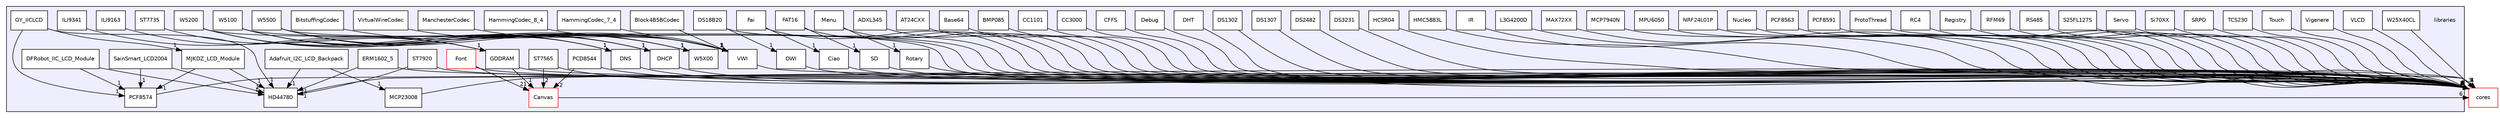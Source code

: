 digraph "libraries" {
  compound=true
  node [ fontsize="10", fontname="Helvetica"];
  edge [ labelfontsize="10", labelfontname="Helvetica"];
  subgraph clusterdir_bc0718b08fb2015b8e59c47b2805f60c {
    graph [ bgcolor="#eeeeff", pencolor="black", label="" URL="dir_bc0718b08fb2015b8e59c47b2805f60c.html"];
    dir_bc0718b08fb2015b8e59c47b2805f60c [shape=plaintext label="libraries"];
    dir_22c7ae56a5fde9499bb58f2bf6d305a8 [shape=box label="Adafruit_I2C_LCD_Backpack" color="black" fillcolor="white" style="filled" URL="dir_22c7ae56a5fde9499bb58f2bf6d305a8.html"];
    dir_1b8d0e8c6192512a4c09a7f0d613ddc9 [shape=box label="ADXL345" color="black" fillcolor="white" style="filled" URL="dir_1b8d0e8c6192512a4c09a7f0d613ddc9.html"];
    dir_24c8b610ca2a0486931c8adf19abe914 [shape=box label="AT24CXX" color="black" fillcolor="white" style="filled" URL="dir_24c8b610ca2a0486931c8adf19abe914.html"];
    dir_7d191186f54865dbc1d40abb4a50f1b3 [shape=box label="Base64" color="black" fillcolor="white" style="filled" URL="dir_7d191186f54865dbc1d40abb4a50f1b3.html"];
    dir_5c687fc06b480f75c023e66f40443ed8 [shape=box label="BitstuffingCodec" color="black" fillcolor="white" style="filled" URL="dir_5c687fc06b480f75c023e66f40443ed8.html"];
    dir_3e9321a32142363981dc876eb0205856 [shape=box label="Block4B5BCodec" color="black" fillcolor="white" style="filled" URL="dir_3e9321a32142363981dc876eb0205856.html"];
    dir_ea6f196b8abfeaefd27d5a80096ecac5 [shape=box label="BMP085" color="black" fillcolor="white" style="filled" URL="dir_ea6f196b8abfeaefd27d5a80096ecac5.html"];
    dir_356af1d24bd31439031a6e788a46a189 [shape=box label="Canvas" color="red" fillcolor="white" style="filled" URL="dir_356af1d24bd31439031a6e788a46a189.html"];
    dir_a89e8e2eac0429ae6b0d3b8bc108c604 [shape=box label="CC1101" color="black" fillcolor="white" style="filled" URL="dir_a89e8e2eac0429ae6b0d3b8bc108c604.html"];
    dir_2a4e5093491b0b5df00f2e3c15939ad7 [shape=box label="CC3000" color="black" fillcolor="white" style="filled" URL="dir_2a4e5093491b0b5df00f2e3c15939ad7.html"];
    dir_c9dda0c745a04b53caa987d311019a4c [shape=box label="CFFS" color="black" fillcolor="white" style="filled" URL="dir_c9dda0c745a04b53caa987d311019a4c.html"];
    dir_d1418199bb31d0b3bcf1eef4124f0b97 [shape=box label="Ciao" color="black" fillcolor="white" style="filled" URL="dir_d1418199bb31d0b3bcf1eef4124f0b97.html"];
    dir_f1bc4331a1475317a0fe431b85cca6ea [shape=box label="Debug" color="black" fillcolor="white" style="filled" URL="dir_f1bc4331a1475317a0fe431b85cca6ea.html"];
    dir_31884a38dfbfe0a7c060126e0511adb6 [shape=box label="DFRobot_IIC_LCD_Module" color="black" fillcolor="white" style="filled" URL="dir_31884a38dfbfe0a7c060126e0511adb6.html"];
    dir_37ccd3b3b1f27f00b84fa6cf616d3e34 [shape=box label="DHCP" color="black" fillcolor="white" style="filled" URL="dir_37ccd3b3b1f27f00b84fa6cf616d3e34.html"];
    dir_2930a03b1714092b46ad7b07edcd9dc4 [shape=box label="DHT" color="black" fillcolor="white" style="filled" URL="dir_2930a03b1714092b46ad7b07edcd9dc4.html"];
    dir_b30ec599f796143ce095a1e96c26492b [shape=box label="DNS" color="black" fillcolor="white" style="filled" URL="dir_b30ec599f796143ce095a1e96c26492b.html"];
    dir_4e298c0b9ce123f7ea33140a77fbcf92 [shape=box label="DS1302" color="black" fillcolor="white" style="filled" URL="dir_4e298c0b9ce123f7ea33140a77fbcf92.html"];
    dir_c4fd524ebae3a8efac0ac5db145aed0d [shape=box label="DS1307" color="black" fillcolor="white" style="filled" URL="dir_c4fd524ebae3a8efac0ac5db145aed0d.html"];
    dir_be392c0c52e90ee888486a5bbf654296 [shape=box label="DS18B20" color="black" fillcolor="white" style="filled" URL="dir_be392c0c52e90ee888486a5bbf654296.html"];
    dir_0cfaaf549bf9c3cbb00c7ecdf1234c0e [shape=box label="DS2482" color="black" fillcolor="white" style="filled" URL="dir_0cfaaf549bf9c3cbb00c7ecdf1234c0e.html"];
    dir_ee2837d835686379080312b8e45f0758 [shape=box label="DS3231" color="black" fillcolor="white" style="filled" URL="dir_ee2837d835686379080312b8e45f0758.html"];
    dir_5b458f85882fd17a64946fee7abe8202 [shape=box label="ERM1602_5" color="black" fillcolor="white" style="filled" URL="dir_5b458f85882fd17a64946fee7abe8202.html"];
    dir_857aa36fcfc8453ebdb6b23dd5b6262f [shape=box label="Fai" color="black" fillcolor="white" style="filled" URL="dir_857aa36fcfc8453ebdb6b23dd5b6262f.html"];
    dir_22cd63b83a3ac909b50f3e776e4d8f1f [shape=box label="FAT16" color="black" fillcolor="white" style="filled" URL="dir_22cd63b83a3ac909b50f3e776e4d8f1f.html"];
    dir_051abf41f53b65dfcdcf99b0a815bef8 [shape=box label="Font" color="red" fillcolor="white" style="filled" URL="dir_051abf41f53b65dfcdcf99b0a815bef8.html"];
    dir_9f1ae1ba96febc7ded94085fe35720dd [shape=box label="GDDRAM" color="black" fillcolor="white" style="filled" URL="dir_9f1ae1ba96febc7ded94085fe35720dd.html"];
    dir_dae670513088f630d39317ae7ea86253 [shape=box label="GY_IICLCD" color="black" fillcolor="white" style="filled" URL="dir_dae670513088f630d39317ae7ea86253.html"];
    dir_c99dd57329a895b0675c040a3e507bd3 [shape=box label="HammingCodec_7_4" color="black" fillcolor="white" style="filled" URL="dir_c99dd57329a895b0675c040a3e507bd3.html"];
    dir_f1178a6b2d26de1e8fdfb651ffe9d5cf [shape=box label="HammingCodec_8_4" color="black" fillcolor="white" style="filled" URL="dir_f1178a6b2d26de1e8fdfb651ffe9d5cf.html"];
    dir_10a4df238027203e239ac1ccb80468e5 [shape=box label="HCSR04" color="black" fillcolor="white" style="filled" URL="dir_10a4df238027203e239ac1ccb80468e5.html"];
    dir_0b4fc2dd97dc10777572736a86a0998b [shape=box label="HD44780" color="black" fillcolor="white" style="filled" URL="dir_0b4fc2dd97dc10777572736a86a0998b.html"];
    dir_c250cc1fa81b6164461fdcb4a6734433 [shape=box label="HMC5883L" color="black" fillcolor="white" style="filled" URL="dir_c250cc1fa81b6164461fdcb4a6734433.html"];
    dir_98b0aebf82044a4b6e75b0e2bd47d6ca [shape=box label="ILI9163" color="black" fillcolor="white" style="filled" URL="dir_98b0aebf82044a4b6e75b0e2bd47d6ca.html"];
    dir_d62af5e075692da8b162859c251723af [shape=box label="ILI9341" color="black" fillcolor="white" style="filled" URL="dir_d62af5e075692da8b162859c251723af.html"];
    dir_9a34040863d1190c0e01b23e6b44de01 [shape=box label="IR" color="black" fillcolor="white" style="filled" URL="dir_9a34040863d1190c0e01b23e6b44de01.html"];
    dir_d470e44c7333fd8eb31451b329c5633e [shape=box label="L3G4200D" color="black" fillcolor="white" style="filled" URL="dir_d470e44c7333fd8eb31451b329c5633e.html"];
    dir_1020bc8fb18b0fe7f77c5034e9f04164 [shape=box label="ManchesterCodec" color="black" fillcolor="white" style="filled" URL="dir_1020bc8fb18b0fe7f77c5034e9f04164.html"];
    dir_742f7c965362482ac665496d42bb2441 [shape=box label="MAX72XX" color="black" fillcolor="white" style="filled" URL="dir_742f7c965362482ac665496d42bb2441.html"];
    dir_b1d8093f58eaef1a691dc93bd40b0575 [shape=box label="MCP23008" color="black" fillcolor="white" style="filled" URL="dir_b1d8093f58eaef1a691dc93bd40b0575.html"];
    dir_e49a6cf9e3f360ebf96a97efc4b1f8d7 [shape=box label="MCP7940N" color="black" fillcolor="white" style="filled" URL="dir_e49a6cf9e3f360ebf96a97efc4b1f8d7.html"];
    dir_a0fbd156540ec564d7916d16092d580e [shape=box label="Menu" color="black" fillcolor="white" style="filled" URL="dir_a0fbd156540ec564d7916d16092d580e.html"];
    dir_94c7b73df67c1ebaeb899aba7b111f66 [shape=box label="MJKDZ_LCD_Module" color="black" fillcolor="white" style="filled" URL="dir_94c7b73df67c1ebaeb899aba7b111f66.html"];
    dir_a72a676302700102779fb6746165de0c [shape=box label="MPU6050" color="black" fillcolor="white" style="filled" URL="dir_a72a676302700102779fb6746165de0c.html"];
    dir_45e77755b6877071e943e06e8ecd1ce2 [shape=box label="NRF24L01P" color="black" fillcolor="white" style="filled" URL="dir_45e77755b6877071e943e06e8ecd1ce2.html"];
    dir_69f37a406813fd3d18ff1b51e1c1f8b6 [shape=box label="Nucleo" color="black" fillcolor="white" style="filled" URL="dir_69f37a406813fd3d18ff1b51e1c1f8b6.html"];
    dir_e4b32e1f4d380dcf320570d7effcc0c3 [shape=box label="OWI" color="black" fillcolor="white" style="filled" URL="dir_e4b32e1f4d380dcf320570d7effcc0c3.html"];
    dir_bdd863dad3c1bcdcb9952692125bb911 [shape=box label="PCD8544" color="black" fillcolor="white" style="filled" URL="dir_bdd863dad3c1bcdcb9952692125bb911.html"];
    dir_3c34cfd2654623b3b6629e3598b72552 [shape=box label="PCF8563" color="black" fillcolor="white" style="filled" URL="dir_3c34cfd2654623b3b6629e3598b72552.html"];
    dir_0f50872039ce7a43bbd36f6adc5b710d [shape=box label="PCF8574" color="black" fillcolor="white" style="filled" URL="dir_0f50872039ce7a43bbd36f6adc5b710d.html"];
    dir_f530cf3277129ad2890a326d9c7ba5e0 [shape=box label="PCF8591" color="black" fillcolor="white" style="filled" URL="dir_f530cf3277129ad2890a326d9c7ba5e0.html"];
    dir_48bea20c0ddbd10b4eb788fc87e53a38 [shape=box label="ProtoThread" color="black" fillcolor="white" style="filled" URL="dir_48bea20c0ddbd10b4eb788fc87e53a38.html"];
    dir_9b0c682531c82d8a31dcf735dfe4a28c [shape=box label="RC4" color="black" fillcolor="white" style="filled" URL="dir_9b0c682531c82d8a31dcf735dfe4a28c.html"];
    dir_36c7a042d804e01eb5d4d935cb9709a8 [shape=box label="Registry" color="black" fillcolor="white" style="filled" URL="dir_36c7a042d804e01eb5d4d935cb9709a8.html"];
    dir_e6aa8464ec4dd35d5503bff888a5fd05 [shape=box label="RFM69" color="black" fillcolor="white" style="filled" URL="dir_e6aa8464ec4dd35d5503bff888a5fd05.html"];
    dir_92b186c28ece7b18aa3c46a1180cdfbe [shape=box label="Rotary" color="black" fillcolor="white" style="filled" URL="dir_92b186c28ece7b18aa3c46a1180cdfbe.html"];
    dir_6af13653ee28d5ac30f624c7b92927af [shape=box label="RS485" color="black" fillcolor="white" style="filled" URL="dir_6af13653ee28d5ac30f624c7b92927af.html"];
    dir_b01a0f40073d154550ec7ae6d324eae3 [shape=box label="S25FL127S" color="black" fillcolor="white" style="filled" URL="dir_b01a0f40073d154550ec7ae6d324eae3.html"];
    dir_8eaffbfc99380002bb8764d0e20cdc4f [shape=box label="SainSmart_LCD2004" color="black" fillcolor="white" style="filled" URL="dir_8eaffbfc99380002bb8764d0e20cdc4f.html"];
    dir_8fbef5efe7af2d2033e5d85f5d5bf4f5 [shape=box label="SD" color="black" fillcolor="white" style="filled" URL="dir_8fbef5efe7af2d2033e5d85f5d5bf4f5.html"];
    dir_b525f06040ddac49100c1e07fd6e8d8e [shape=box label="Servo" color="black" fillcolor="white" style="filled" URL="dir_b525f06040ddac49100c1e07fd6e8d8e.html"];
    dir_4b40d996e179b499d19a4f3acc52d99e [shape=box label="Si70XX" color="black" fillcolor="white" style="filled" URL="dir_4b40d996e179b499d19a4f3acc52d99e.html"];
    dir_14a19c4f86931a77f4ddd5da877f2fca [shape=box label="SRPO" color="black" fillcolor="white" style="filled" URL="dir_14a19c4f86931a77f4ddd5da877f2fca.html"];
    dir_b8528cd4601630eb63f410940fcf0d65 [shape=box label="ST7565" color="black" fillcolor="white" style="filled" URL="dir_b8528cd4601630eb63f410940fcf0d65.html"];
    dir_176d0d824d870eb0f133497c72fb1d01 [shape=box label="ST7735" color="black" fillcolor="white" style="filled" URL="dir_176d0d824d870eb0f133497c72fb1d01.html"];
    dir_6c9b05e5d5923c236f9de149d085166d [shape=box label="ST7920" color="black" fillcolor="white" style="filled" URL="dir_6c9b05e5d5923c236f9de149d085166d.html"];
    dir_a570ba806de520067712badd664b2059 [shape=box label="TCS230" color="black" fillcolor="white" style="filled" URL="dir_a570ba806de520067712badd664b2059.html"];
    dir_bb59aea0a5da1c1add6194efa1010906 [shape=box label="Touch" color="black" fillcolor="white" style="filled" URL="dir_bb59aea0a5da1c1add6194efa1010906.html"];
    dir_3d7cbda33e7865bc37decfe64814ae45 [shape=box label="Vigenere" color="black" fillcolor="white" style="filled" URL="dir_3d7cbda33e7865bc37decfe64814ae45.html"];
    dir_6016b6382f1939e915c68257e9ba8ecd [shape=box label="VirtualWireCodec" color="black" fillcolor="white" style="filled" URL="dir_6016b6382f1939e915c68257e9ba8ecd.html"];
    dir_adebacdb6c0eeb02065bbcb8bc97d900 [shape=box label="VLCD" color="black" fillcolor="white" style="filled" URL="dir_adebacdb6c0eeb02065bbcb8bc97d900.html"];
    dir_fca1885ab465e4fca382ebc19126a2f3 [shape=box label="VWI" color="black" fillcolor="white" style="filled" URL="dir_fca1885ab465e4fca382ebc19126a2f3.html"];
    dir_c286e98b4ac406ab47a50bc80c8e60c0 [shape=box label="W25X40CL" color="black" fillcolor="white" style="filled" URL="dir_c286e98b4ac406ab47a50bc80c8e60c0.html"];
    dir_9e7905c7fc192f58860d44d6388c3bf7 [shape=box label="W5100" color="black" fillcolor="white" style="filled" URL="dir_9e7905c7fc192f58860d44d6388c3bf7.html"];
    dir_db21b36d6d15394df129724e5a2c0da1 [shape=box label="W5200" color="black" fillcolor="white" style="filled" URL="dir_db21b36d6d15394df129724e5a2c0da1.html"];
    dir_34b2d013f902ef6d88a226a182ed31c7 [shape=box label="W5500" color="black" fillcolor="white" style="filled" URL="dir_34b2d013f902ef6d88a226a182ed31c7.html"];
    dir_4ad88a5f4a7824d3de9d6bb9c1cbce46 [shape=box label="W5X00" color="black" fillcolor="white" style="filled" URL="dir_4ad88a5f4a7824d3de9d6bb9c1cbce46.html"];
  }
  dir_51d9c9f08f6806a0f97badf342e5b4d7 [shape=box label="cores" fillcolor="white" style="filled" color="red" URL="dir_51d9c9f08f6806a0f97badf342e5b4d7.html"];
  dir_24c8b610ca2a0486931c8adf19abe914->dir_51d9c9f08f6806a0f97badf342e5b4d7 [headlabel="4", labeldistance=1.5 headhref="dir_000012_000000.html"];
  dir_3c34cfd2654623b3b6629e3598b72552->dir_51d9c9f08f6806a0f97badf342e5b4d7 [headlabel="3", labeldistance=1.5 headhref="dir_000062_000000.html"];
  dir_e4b32e1f4d380dcf320570d7effcc0c3->dir_51d9c9f08f6806a0f97badf342e5b4d7 [headlabel="3", labeldistance=1.5 headhref="dir_000060_000000.html"];
  dir_742f7c965362482ac665496d42bb2441->dir_51d9c9f08f6806a0f97badf342e5b4d7 [headlabel="1", labeldistance=1.5 headhref="dir_000052_000000.html"];
  dir_34b2d013f902ef6d88a226a182ed31c7->dir_37ccd3b3b1f27f00b84fa6cf616d3e34 [headlabel="1", labeldistance=1.5 headhref="dir_000088_000027.html"];
  dir_34b2d013f902ef6d88a226a182ed31c7->dir_4ad88a5f4a7824d3de9d6bb9c1cbce46 [headlabel="1", labeldistance=1.5 headhref="dir_000088_000089.html"];
  dir_34b2d013f902ef6d88a226a182ed31c7->dir_51d9c9f08f6806a0f97badf342e5b4d7 [headlabel="3", labeldistance=1.5 headhref="dir_000088_000000.html"];
  dir_34b2d013f902ef6d88a226a182ed31c7->dir_b30ec599f796143ce095a1e96c26492b [headlabel="1", labeldistance=1.5 headhref="dir_000088_000029.html"];
  dir_3e9321a32142363981dc876eb0205856->dir_fca1885ab465e4fca382ebc19126a2f3 [headlabel="1", labeldistance=1.5 headhref="dir_000015_000084.html"];
  dir_b525f06040ddac49100c1e07fd6e8d8e->dir_51d9c9f08f6806a0f97badf342e5b4d7 [headlabel="3", labeldistance=1.5 headhref="dir_000074_000000.html"];
  dir_0b4fc2dd97dc10777572736a86a0998b->dir_51d9c9f08f6806a0f97badf342e5b4d7 [headlabel="4", labeldistance=1.5 headhref="dir_000045_000000.html"];
  dir_ee2837d835686379080312b8e45f0758->dir_51d9c9f08f6806a0f97badf342e5b4d7 [headlabel="4", labeldistance=1.5 headhref="dir_000034_000000.html"];
  dir_857aa36fcfc8453ebdb6b23dd5b6262f->dir_51d9c9f08f6806a0f97badf342e5b4d7 [headlabel="4", labeldistance=1.5 headhref="dir_000036_000000.html"];
  dir_857aa36fcfc8453ebdb6b23dd5b6262f->dir_d1418199bb31d0b3bcf1eef4124f0b97 [headlabel="1", labeldistance=1.5 headhref="dir_000036_000024.html"];
  dir_69f37a406813fd3d18ff1b51e1c1f8b6->dir_51d9c9f08f6806a0f97badf342e5b4d7 [headlabel="6", labeldistance=1.5 headhref="dir_000059_000000.html"];
  dir_176d0d824d870eb0f133497c72fb1d01->dir_9f1ae1ba96febc7ded94085fe35720dd [headlabel="1", labeldistance=1.5 headhref="dir_000077_000040.html"];
  dir_a0fbd156540ec564d7916d16092d580e->dir_92b186c28ece7b18aa3c46a1180cdfbe [headlabel="1", labeldistance=1.5 headhref="dir_000055_000069.html"];
  dir_a0fbd156540ec564d7916d16092d580e->dir_51d9c9f08f6806a0f97badf342e5b4d7 [headlabel="4", labeldistance=1.5 headhref="dir_000055_000000.html"];
  dir_98b0aebf82044a4b6e75b0e2bd47d6ca->dir_9f1ae1ba96febc7ded94085fe35720dd [headlabel="1", labeldistance=1.5 headhref="dir_000047_000040.html"];
  dir_051abf41f53b65dfcdcf99b0a815bef8->dir_51d9c9f08f6806a0f97badf342e5b4d7 [headlabel="1", labeldistance=1.5 headhref="dir_000038_000000.html"];
  dir_051abf41f53b65dfcdcf99b0a815bef8->dir_356af1d24bd31439031a6e788a46a189 [headlabel="21", labeldistance=1.5 headhref="dir_000038_000017.html"];
  dir_3d7cbda33e7865bc37decfe64814ae45->dir_51d9c9f08f6806a0f97badf342e5b4d7 [headlabel="1", labeldistance=1.5 headhref="dir_000081_000000.html"];
  dir_92b186c28ece7b18aa3c46a1180cdfbe->dir_51d9c9f08f6806a0f97badf342e5b4d7 [headlabel="3", labeldistance=1.5 headhref="dir_000069_000000.html"];
  dir_be392c0c52e90ee888486a5bbf654296->dir_e4b32e1f4d380dcf320570d7effcc0c3 [headlabel="1", labeldistance=1.5 headhref="dir_000032_000060.html"];
  dir_be392c0c52e90ee888486a5bbf654296->dir_51d9c9f08f6806a0f97badf342e5b4d7 [headlabel="3", labeldistance=1.5 headhref="dir_000032_000000.html"];
  dir_37ccd3b3b1f27f00b84fa6cf616d3e34->dir_51d9c9f08f6806a0f97badf342e5b4d7 [headlabel="4", labeldistance=1.5 headhref="dir_000027_000000.html"];
  dir_d470e44c7333fd8eb31451b329c5633e->dir_51d9c9f08f6806a0f97badf342e5b4d7 [headlabel="2", labeldistance=1.5 headhref="dir_000050_000000.html"];
  dir_48bea20c0ddbd10b4eb788fc87e53a38->dir_51d9c9f08f6806a0f97badf342e5b4d7 [headlabel="3", labeldistance=1.5 headhref="dir_000065_000000.html"];
  dir_f530cf3277129ad2890a326d9c7ba5e0->dir_51d9c9f08f6806a0f97badf342e5b4d7 [headlabel="1", labeldistance=1.5 headhref="dir_000064_000000.html"];
  dir_14a19c4f86931a77f4ddd5da877f2fca->dir_51d9c9f08f6806a0f97badf342e5b4d7 [headlabel="1", labeldistance=1.5 headhref="dir_000007_000000.html"];
  dir_dae670513088f630d39317ae7ea86253->dir_0b4fc2dd97dc10777572736a86a0998b [headlabel="1", labeldistance=1.5 headhref="dir_000041_000045.html"];
  dir_dae670513088f630d39317ae7ea86253->dir_0f50872039ce7a43bbd36f6adc5b710d [headlabel="1", labeldistance=1.5 headhref="dir_000041_000063.html"];
  dir_dae670513088f630d39317ae7ea86253->dir_94c7b73df67c1ebaeb899aba7b111f66 [headlabel="1", labeldistance=1.5 headhref="dir_000041_000056.html"];
  dir_0f50872039ce7a43bbd36f6adc5b710d->dir_51d9c9f08f6806a0f97badf342e5b4d7 [headlabel="1", labeldistance=1.5 headhref="dir_000063_000000.html"];
  dir_b01a0f40073d154550ec7ae6d324eae3->dir_51d9c9f08f6806a0f97badf342e5b4d7 [headlabel="3", labeldistance=1.5 headhref="dir_000071_000000.html"];
  dir_c286e98b4ac406ab47a50bc80c8e60c0->dir_51d9c9f08f6806a0f97badf342e5b4d7 [headlabel="3", labeldistance=1.5 headhref="dir_000085_000000.html"];
  dir_45e77755b6877071e943e06e8ecd1ce2->dir_51d9c9f08f6806a0f97badf342e5b4d7 [headlabel="6", labeldistance=1.5 headhref="dir_000058_000000.html"];
  dir_c4fd524ebae3a8efac0ac5db145aed0d->dir_51d9c9f08f6806a0f97badf342e5b4d7 [headlabel="3", labeldistance=1.5 headhref="dir_000031_000000.html"];
  dir_6c9b05e5d5923c236f9de149d085166d->dir_0b4fc2dd97dc10777572736a86a0998b [headlabel="1", labeldistance=1.5 headhref="dir_000078_000045.html"];
  dir_6c9b05e5d5923c236f9de149d085166d->dir_51d9c9f08f6806a0f97badf342e5b4d7 [headlabel="1", labeldistance=1.5 headhref="dir_000078_000000.html"];
  dir_8fbef5efe7af2d2033e5d85f5d5bf4f5->dir_51d9c9f08f6806a0f97badf342e5b4d7 [headlabel="3", labeldistance=1.5 headhref="dir_000073_000000.html"];
  dir_2930a03b1714092b46ad7b07edcd9dc4->dir_51d9c9f08f6806a0f97badf342e5b4d7 [headlabel="5", labeldistance=1.5 headhref="dir_000028_000000.html"];
  dir_d62af5e075692da8b162859c251723af->dir_9f1ae1ba96febc7ded94085fe35720dd [headlabel="1", labeldistance=1.5 headhref="dir_000048_000040.html"];
  dir_a89e8e2eac0429ae6b0d3b8bc108c604->dir_51d9c9f08f6806a0f97badf342e5b4d7 [headlabel="6", labeldistance=1.5 headhref="dir_000021_000000.html"];
  dir_c250cc1fa81b6164461fdcb4a6734433->dir_51d9c9f08f6806a0f97badf342e5b4d7 [headlabel="3", labeldistance=1.5 headhref="dir_000046_000000.html"];
  dir_4b40d996e179b499d19a4f3acc52d99e->dir_51d9c9f08f6806a0f97badf342e5b4d7 [headlabel="1", labeldistance=1.5 headhref="dir_000075_000000.html"];
  dir_db21b36d6d15394df129724e5a2c0da1->dir_37ccd3b3b1f27f00b84fa6cf616d3e34 [headlabel="1", labeldistance=1.5 headhref="dir_000087_000027.html"];
  dir_db21b36d6d15394df129724e5a2c0da1->dir_4ad88a5f4a7824d3de9d6bb9c1cbce46 [headlabel="1", labeldistance=1.5 headhref="dir_000087_000089.html"];
  dir_db21b36d6d15394df129724e5a2c0da1->dir_51d9c9f08f6806a0f97badf342e5b4d7 [headlabel="3", labeldistance=1.5 headhref="dir_000087_000000.html"];
  dir_db21b36d6d15394df129724e5a2c0da1->dir_b30ec599f796143ce095a1e96c26492b [headlabel="1", labeldistance=1.5 headhref="dir_000087_000029.html"];
  dir_2a4e5093491b0b5df00f2e3c15939ad7->dir_51d9c9f08f6806a0f97badf342e5b4d7 [headlabel="7", labeldistance=1.5 headhref="dir_000022_000000.html"];
  dir_ea6f196b8abfeaefd27d5a80096ecac5->dir_51d9c9f08f6806a0f97badf342e5b4d7 [headlabel="4", labeldistance=1.5 headhref="dir_000016_000000.html"];
  dir_f1bc4331a1475317a0fe431b85cca6ea->dir_51d9c9f08f6806a0f97badf342e5b4d7 [headlabel="2", labeldistance=1.5 headhref="dir_000025_000000.html"];
  dir_6af13653ee28d5ac30f624c7b92927af->dir_51d9c9f08f6806a0f97badf342e5b4d7 [headlabel="5", labeldistance=1.5 headhref="dir_000070_000000.html"];
  dir_e6aa8464ec4dd35d5503bff888a5fd05->dir_51d9c9f08f6806a0f97badf342e5b4d7 [headlabel="6", labeldistance=1.5 headhref="dir_000068_000000.html"];
  dir_bdd863dad3c1bcdcb9952692125bb911->dir_51d9c9f08f6806a0f97badf342e5b4d7 [headlabel="3", labeldistance=1.5 headhref="dir_000061_000000.html"];
  dir_bdd863dad3c1bcdcb9952692125bb911->dir_356af1d24bd31439031a6e788a46a189 [headlabel="2", labeldistance=1.5 headhref="dir_000061_000017.html"];
  dir_5c687fc06b480f75c023e66f40443ed8->dir_fca1885ab465e4fca382ebc19126a2f3 [headlabel="1", labeldistance=1.5 headhref="dir_000014_000084.html"];
  dir_adebacdb6c0eeb02065bbcb8bc97d900->dir_51d9c9f08f6806a0f97badf342e5b4d7 [headlabel="3", labeldistance=1.5 headhref="dir_000083_000000.html"];
  dir_f1178a6b2d26de1e8fdfb651ffe9d5cf->dir_fca1885ab465e4fca382ebc19126a2f3 [headlabel="1", labeldistance=1.5 headhref="dir_000043_000084.html"];
  dir_9e7905c7fc192f58860d44d6388c3bf7->dir_37ccd3b3b1f27f00b84fa6cf616d3e34 [headlabel="1", labeldistance=1.5 headhref="dir_000086_000027.html"];
  dir_9e7905c7fc192f58860d44d6388c3bf7->dir_4ad88a5f4a7824d3de9d6bb9c1cbce46 [headlabel="1", labeldistance=1.5 headhref="dir_000086_000089.html"];
  dir_9e7905c7fc192f58860d44d6388c3bf7->dir_51d9c9f08f6806a0f97badf342e5b4d7 [headlabel="3", labeldistance=1.5 headhref="dir_000086_000000.html"];
  dir_9e7905c7fc192f58860d44d6388c3bf7->dir_b30ec599f796143ce095a1e96c26492b [headlabel="1", labeldistance=1.5 headhref="dir_000086_000029.html"];
  dir_0cfaaf549bf9c3cbb00c7ecdf1234c0e->dir_51d9c9f08f6806a0f97badf342e5b4d7 [headlabel="1", labeldistance=1.5 headhref="dir_000033_000000.html"];
  dir_36c7a042d804e01eb5d4d935cb9709a8->dir_51d9c9f08f6806a0f97badf342e5b4d7 [headlabel="3", labeldistance=1.5 headhref="dir_000067_000000.html"];
  dir_9a34040863d1190c0e01b23e6b44de01->dir_51d9c9f08f6806a0f97badf342e5b4d7 [headlabel="5", labeldistance=1.5 headhref="dir_000049_000000.html"];
  dir_5b458f85882fd17a64946fee7abe8202->dir_0b4fc2dd97dc10777572736a86a0998b [headlabel="1", labeldistance=1.5 headhref="dir_000035_000045.html"];
  dir_5b458f85882fd17a64946fee7abe8202->dir_51d9c9f08f6806a0f97badf342e5b4d7 [headlabel="1", labeldistance=1.5 headhref="dir_000035_000000.html"];
  dir_d1418199bb31d0b3bcf1eef4124f0b97->dir_51d9c9f08f6806a0f97badf342e5b4d7 [headlabel="1", labeldistance=1.5 headhref="dir_000024_000000.html"];
  dir_c99dd57329a895b0675c040a3e507bd3->dir_fca1885ab465e4fca382ebc19126a2f3 [headlabel="1", labeldistance=1.5 headhref="dir_000042_000084.html"];
  dir_a72a676302700102779fb6746165de0c->dir_51d9c9f08f6806a0f97badf342e5b4d7 [headlabel="2", labeldistance=1.5 headhref="dir_000057_000000.html"];
  dir_356af1d24bd31439031a6e788a46a189->dir_51d9c9f08f6806a0f97badf342e5b4d7 [headlabel="6", labeldistance=1.5 headhref="dir_000017_000000.html"];
  dir_b30ec599f796143ce095a1e96c26492b->dir_51d9c9f08f6806a0f97badf342e5b4d7 [headlabel="4", labeldistance=1.5 headhref="dir_000029_000000.html"];
  dir_10a4df238027203e239ac1ccb80468e5->dir_51d9c9f08f6806a0f97badf342e5b4d7 [headlabel="5", labeldistance=1.5 headhref="dir_000044_000000.html"];
  dir_1b8d0e8c6192512a4c09a7f0d613ddc9->dir_51d9c9f08f6806a0f97badf342e5b4d7 [headlabel="2", labeldistance=1.5 headhref="dir_000011_000000.html"];
  dir_c9dda0c745a04b53caa987d311019a4c->dir_51d9c9f08f6806a0f97badf342e5b4d7 [headlabel="3", labeldistance=1.5 headhref="dir_000023_000000.html"];
  dir_1020bc8fb18b0fe7f77c5034e9f04164->dir_fca1885ab465e4fca382ebc19126a2f3 [headlabel="1", labeldistance=1.5 headhref="dir_000051_000084.html"];
  dir_9b0c682531c82d8a31dcf735dfe4a28c->dir_51d9c9f08f6806a0f97badf342e5b4d7 [headlabel="1", labeldistance=1.5 headhref="dir_000066_000000.html"];
  dir_fca1885ab465e4fca382ebc19126a2f3->dir_51d9c9f08f6806a0f97badf342e5b4d7 [headlabel="5", labeldistance=1.5 headhref="dir_000084_000000.html"];
  dir_22c7ae56a5fde9499bb58f2bf6d305a8->dir_0b4fc2dd97dc10777572736a86a0998b [headlabel="1", labeldistance=1.5 headhref="dir_000010_000045.html"];
  dir_22c7ae56a5fde9499bb58f2bf6d305a8->dir_b1d8093f58eaef1a691dc93bd40b0575 [headlabel="1", labeldistance=1.5 headhref="dir_000010_000053.html"];
  dir_22cd63b83a3ac909b50f3e776e4d8f1f->dir_51d9c9f08f6806a0f97badf342e5b4d7 [headlabel="2", labeldistance=1.5 headhref="dir_000037_000000.html"];
  dir_22cd63b83a3ac909b50f3e776e4d8f1f->dir_8fbef5efe7af2d2033e5d85f5d5bf4f5 [headlabel="1", labeldistance=1.5 headhref="dir_000037_000073.html"];
  dir_b8528cd4601630eb63f410940fcf0d65->dir_51d9c9f08f6806a0f97badf342e5b4d7 [headlabel="4", labeldistance=1.5 headhref="dir_000076_000000.html"];
  dir_b8528cd4601630eb63f410940fcf0d65->dir_356af1d24bd31439031a6e788a46a189 [headlabel="2", labeldistance=1.5 headhref="dir_000076_000017.html"];
  dir_b1d8093f58eaef1a691dc93bd40b0575->dir_51d9c9f08f6806a0f97badf342e5b4d7 [headlabel="1", labeldistance=1.5 headhref="dir_000053_000000.html"];
  dir_bb59aea0a5da1c1add6194efa1010906->dir_51d9c9f08f6806a0f97badf342e5b4d7 [headlabel="4", labeldistance=1.5 headhref="dir_000080_000000.html"];
  dir_7d191186f54865dbc1d40abb4a50f1b3->dir_51d9c9f08f6806a0f97badf342e5b4d7 [headlabel="2", labeldistance=1.5 headhref="dir_000013_000000.html"];
  dir_8eaffbfc99380002bb8764d0e20cdc4f->dir_0b4fc2dd97dc10777572736a86a0998b [headlabel="1", labeldistance=1.5 headhref="dir_000072_000045.html"];
  dir_8eaffbfc99380002bb8764d0e20cdc4f->dir_0f50872039ce7a43bbd36f6adc5b710d [headlabel="1", labeldistance=1.5 headhref="dir_000072_000063.html"];
  dir_9f1ae1ba96febc7ded94085fe35720dd->dir_51d9c9f08f6806a0f97badf342e5b4d7 [headlabel="2", labeldistance=1.5 headhref="dir_000040_000000.html"];
  dir_9f1ae1ba96febc7ded94085fe35720dd->dir_356af1d24bd31439031a6e788a46a189 [headlabel="1", labeldistance=1.5 headhref="dir_000040_000017.html"];
  dir_a570ba806de520067712badd664b2059->dir_51d9c9f08f6806a0f97badf342e5b4d7 [headlabel="3", labeldistance=1.5 headhref="dir_000079_000000.html"];
  dir_e49a6cf9e3f360ebf96a97efc4b1f8d7->dir_51d9c9f08f6806a0f97badf342e5b4d7 [headlabel="4", labeldistance=1.5 headhref="dir_000054_000000.html"];
  dir_31884a38dfbfe0a7c060126e0511adb6->dir_0b4fc2dd97dc10777572736a86a0998b [headlabel="1", labeldistance=1.5 headhref="dir_000026_000045.html"];
  dir_31884a38dfbfe0a7c060126e0511adb6->dir_0f50872039ce7a43bbd36f6adc5b710d [headlabel="1", labeldistance=1.5 headhref="dir_000026_000063.html"];
  dir_4e298c0b9ce123f7ea33140a77fbcf92->dir_51d9c9f08f6806a0f97badf342e5b4d7 [headlabel="3", labeldistance=1.5 headhref="dir_000030_000000.html"];
  dir_6016b6382f1939e915c68257e9ba8ecd->dir_fca1885ab465e4fca382ebc19126a2f3 [headlabel="1", labeldistance=1.5 headhref="dir_000082_000084.html"];
  dir_94c7b73df67c1ebaeb899aba7b111f66->dir_0b4fc2dd97dc10777572736a86a0998b [headlabel="1", labeldistance=1.5 headhref="dir_000056_000045.html"];
  dir_94c7b73df67c1ebaeb899aba7b111f66->dir_0f50872039ce7a43bbd36f6adc5b710d [headlabel="1", labeldistance=1.5 headhref="dir_000056_000063.html"];
}
